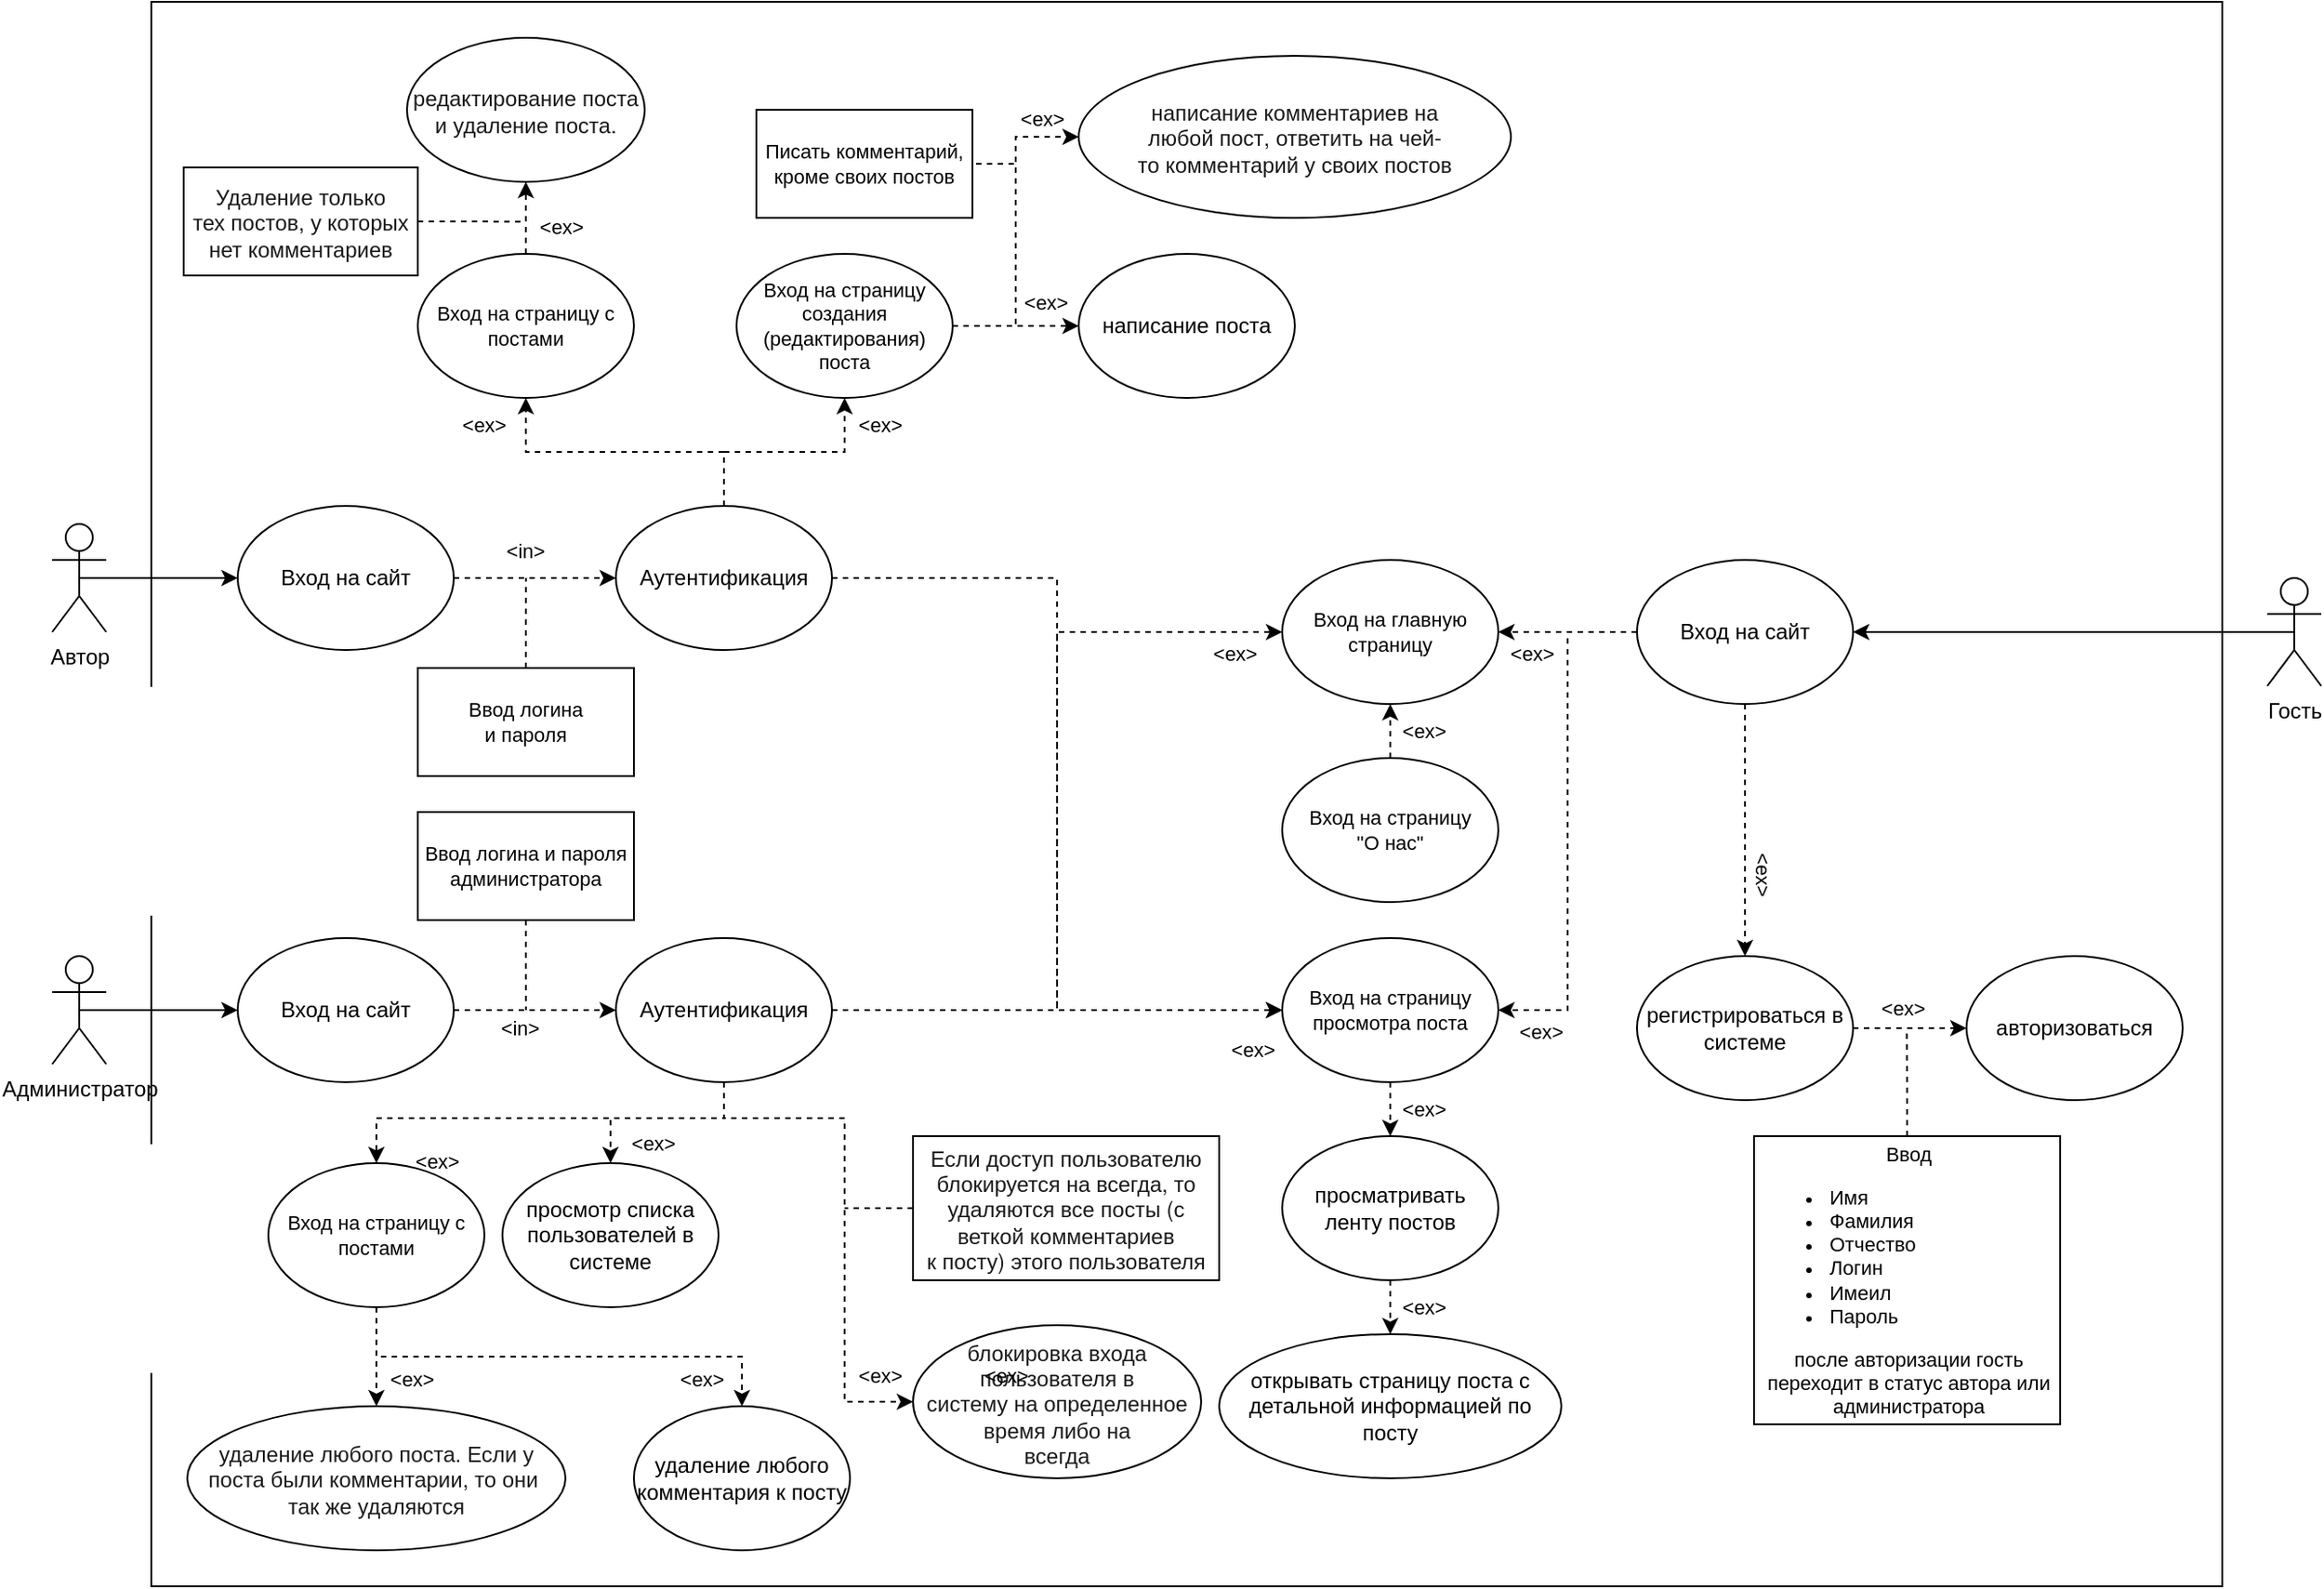 <mxfile version="21.2.4" type="github">
  <diagram name="Страница 1" id="QsfnnbbEi18aQVXhpXs9">
    <mxGraphModel dx="306" dy="159" grid="1" gridSize="10" guides="1" tooltips="1" connect="1" arrows="1" fold="1" page="1" pageScale="1" pageWidth="1600" pageHeight="900" math="0" shadow="0">
      <root>
        <mxCell id="0" />
        <mxCell id="1" parent="0" />
        <mxCell id="9knSuTqsfpqkdG8Z8UKq-2" value="" style="rounded=0;whiteSpace=wrap;html=1;movable=0;resizable=0;rotatable=0;deletable=0;editable=0;locked=1;connectable=0;" parent="1" vertex="1">
          <mxGeometry x="225" y="10" width="1150" height="880" as="geometry" />
        </mxCell>
        <mxCell id="FUXBEu7J9I23XqZanYg2-91" value="&amp;lt;ex&amp;gt;" style="text;html=1;strokeColor=none;fillColor=none;align=center;verticalAlign=middle;whiteSpace=wrap;rounded=0;fontSize=11;fontFamily=Helvetica;fontColor=default;" vertex="1" parent="1">
          <mxGeometry x="902" y="400" width="60" height="30" as="geometry" />
        </mxCell>
        <mxCell id="FUXBEu7J9I23XqZanYg2-21" style="edgeStyle=orthogonalEdgeStyle;shape=connector;rounded=0;orthogonalLoop=1;jettySize=auto;html=1;exitX=0.5;exitY=0.5;exitDx=0;exitDy=0;exitPerimeter=0;entryX=0;entryY=0.5;entryDx=0;entryDy=0;labelBackgroundColor=default;strokeColor=default;fontFamily=Helvetica;fontSize=11;fontColor=default;endArrow=classic;fillColor=none;" edge="1" parent="1" source="9knSuTqsfpqkdG8Z8UKq-14" target="FUXBEu7J9I23XqZanYg2-8">
          <mxGeometry relative="1" as="geometry" />
        </mxCell>
        <mxCell id="9knSuTqsfpqkdG8Z8UKq-14" value="Автор" style="shape=umlActor;verticalLabelPosition=bottom;verticalAlign=top;html=1;outlineConnect=0;fillColor=none;" parent="1" vertex="1">
          <mxGeometry x="170" y="300" width="30" height="60" as="geometry" />
        </mxCell>
        <mxCell id="FUXBEu7J9I23XqZanYg2-30" style="edgeStyle=orthogonalEdgeStyle;shape=connector;rounded=0;orthogonalLoop=1;jettySize=auto;html=1;exitX=0.5;exitY=0.5;exitDx=0;exitDy=0;exitPerimeter=0;entryX=0;entryY=0.5;entryDx=0;entryDy=0;labelBackgroundColor=default;strokeColor=default;fontFamily=Helvetica;fontSize=11;fontColor=default;endArrow=classic;fillColor=none;" edge="1" parent="1" source="9knSuTqsfpqkdG8Z8UKq-32" target="9knSuTqsfpqkdG8Z8UKq-86">
          <mxGeometry relative="1" as="geometry" />
        </mxCell>
        <mxCell id="9knSuTqsfpqkdG8Z8UKq-32" value="Администратор" style="shape=umlActor;verticalLabelPosition=bottom;verticalAlign=top;html=1;outlineConnect=0;fillColor=none;" parent="1" vertex="1">
          <mxGeometry x="170" y="540" width="30" height="60" as="geometry" />
        </mxCell>
        <mxCell id="FUXBEu7J9I23XqZanYg2-80" style="edgeStyle=orthogonalEdgeStyle;shape=connector;rounded=0;orthogonalLoop=1;jettySize=auto;html=1;exitX=0.5;exitY=1;exitDx=0;exitDy=0;entryX=0.5;entryY=0;entryDx=0;entryDy=0;dashed=1;labelBackgroundColor=default;strokeColor=default;fontFamily=Helvetica;fontSize=11;fontColor=default;endArrow=classic;fillColor=none;" edge="1" parent="1" source="9knSuTqsfpqkdG8Z8UKq-17" target="9knSuTqsfpqkdG8Z8UKq-19">
          <mxGeometry relative="1" as="geometry" />
        </mxCell>
        <mxCell id="9knSuTqsfpqkdG8Z8UKq-17" value="просматривать ленту постов" style="ellipse;whiteSpace=wrap;html=1;fillColor=none;" parent="1" vertex="1">
          <mxGeometry x="853" y="640" width="120" height="80" as="geometry" />
        </mxCell>
        <mxCell id="9knSuTqsfpqkdG8Z8UKq-19" value="открывать страницу поста с детальной информацией по посту" style="ellipse;whiteSpace=wrap;html=1;fillColor=none;" parent="1" vertex="1">
          <mxGeometry x="818" y="750" width="190" height="80" as="geometry" />
        </mxCell>
        <mxCell id="9knSuTqsfpqkdG8Z8UKq-20" value="написание поста" style="ellipse;whiteSpace=wrap;html=1;fillColor=none;" parent="1" vertex="1">
          <mxGeometry x="740" y="150" width="120" height="80" as="geometry" />
        </mxCell>
        <mxCell id="9knSuTqsfpqkdG8Z8UKq-21" value="&lt;div style=&quot;color: rgb(26, 26, 26); font-family: &amp;quot;YS Text&amp;quot;, &amp;quot;Helvetica Neue&amp;quot;, Helvetica, Arial, sans-serif;&quot;&gt;&lt;font style=&quot;font-size: 12px;&quot;&gt;редактирование поста и удаление поста.&lt;/font&gt;&lt;/div&gt;" style="ellipse;whiteSpace=wrap;html=1;align=center;fillColor=none;" parent="1" vertex="1">
          <mxGeometry x="367" y="30" width="132" height="80" as="geometry" />
        </mxCell>
        <mxCell id="9knSuTqsfpqkdG8Z8UKq-23" value="&lt;div style=&quot;color: rgb(26, 26, 26); font-family: &amp;quot;YS Text&amp;quot;, &amp;quot;Helvetica Neue&amp;quot;, Helvetica, Arial, sans-serif;&quot;&gt;&lt;font style=&quot;font-size: 12px;&quot;&gt;написание комментариев на&lt;/font&gt;&lt;/div&gt;&lt;div style=&quot;color: rgb(26, 26, 26); font-family: &amp;quot;YS Text&amp;quot;, &amp;quot;Helvetica Neue&amp;quot;, Helvetica, Arial, sans-serif;&quot;&gt;&lt;font style=&quot;font-size: 12px;&quot;&gt;любой пост, ответить на чей-то&amp;nbsp;&lt;/font&gt;&lt;span style=&quot;background-color: initial;&quot;&gt;комментарий у своих постов&lt;/span&gt;&lt;/div&gt;" style="ellipse;whiteSpace=wrap;html=1;align=center;fillColor=none;" parent="1" vertex="1">
          <mxGeometry x="740" y="40" width="240" height="90" as="geometry" />
        </mxCell>
        <mxCell id="9knSuTqsfpqkdG8Z8UKq-40" value="удаление любого комментария к посту" style="ellipse;whiteSpace=wrap;html=1;fillColor=none;" parent="1" vertex="1">
          <mxGeometry x="493" y="790" width="120" height="80" as="geometry" />
        </mxCell>
        <mxCell id="9knSuTqsfpqkdG8Z8UKq-42" value="&lt;div style=&quot;color: rgb(26, 26, 26); font-family: &amp;quot;YS Text&amp;quot;, &amp;quot;Helvetica Neue&amp;quot;, Helvetica, Arial, sans-serif;&quot;&gt;&lt;font style=&quot;font-size: 12px;&quot;&gt;блокировка входа пользователя в&lt;/font&gt;&lt;/div&gt;&lt;div style=&quot;color: rgb(26, 26, 26); font-family: &amp;quot;YS Text&amp;quot;, &amp;quot;Helvetica Neue&amp;quot;, Helvetica, Arial, sans-serif;&quot;&gt;&lt;font style=&quot;font-size: 12px;&quot;&gt;систему на определенное время либо на&lt;/font&gt;&lt;/div&gt;&lt;div style=&quot;color: rgb(26, 26, 26); font-family: &amp;quot;YS Text&amp;quot;, &amp;quot;Helvetica Neue&amp;quot;, Helvetica, Arial, sans-serif;&quot;&gt;&lt;font style=&quot;font-size: 12px;&quot;&gt;всегда&lt;/font&gt;&lt;/div&gt;" style="ellipse;whiteSpace=wrap;html=1;align=center;fillColor=none;" parent="1" vertex="1">
          <mxGeometry x="648" y="745" width="160" height="85" as="geometry" />
        </mxCell>
        <mxCell id="9knSuTqsfpqkdG8Z8UKq-52" value="&lt;div style=&quot;color: rgb(26, 26, 26); font-family: &amp;quot;YS Text&amp;quot;, &amp;quot;Helvetica Neue&amp;quot;, Helvetica, Arial, sans-serif;&quot;&gt;&lt;font style=&quot;font-size: 12px;&quot;&gt;удаление любого поста. Если у поста были комментарии, то они&amp;nbsp;&lt;/font&gt;&lt;/div&gt;&lt;div style=&quot;color: rgb(26, 26, 26); font-family: &amp;quot;YS Text&amp;quot;, &amp;quot;Helvetica Neue&amp;quot;, Helvetica, Arial, sans-serif;&quot;&gt;&lt;font style=&quot;font-size: 12px;&quot;&gt;так&amp;nbsp;&lt;/font&gt;&lt;span style=&quot;background-color: initial;&quot;&gt;же&amp;nbsp;&lt;/span&gt;&lt;span style=&quot;background-color: initial;&quot;&gt;удаляются&lt;/span&gt;&lt;/div&gt;" style="ellipse;whiteSpace=wrap;html=1;align=center;fillColor=none;" parent="1" vertex="1">
          <mxGeometry x="245" y="790" width="210" height="80" as="geometry" />
        </mxCell>
        <mxCell id="9knSuTqsfpqkdG8Z8UKq-65" value="просмотр списка пользователей в системе" style="ellipse;whiteSpace=wrap;html=1;fillColor=none;" parent="1" vertex="1">
          <mxGeometry x="420" y="655" width="120" height="80" as="geometry" />
        </mxCell>
        <mxCell id="FUXBEu7J9I23XqZanYg2-37" style="edgeStyle=orthogonalEdgeStyle;shape=connector;rounded=0;orthogonalLoop=1;jettySize=auto;html=1;exitX=1;exitY=0.5;exitDx=0;exitDy=0;entryX=0;entryY=0.5;entryDx=0;entryDy=0;dashed=1;labelBackgroundColor=default;strokeColor=default;fontFamily=Helvetica;fontSize=11;fontColor=default;endArrow=classic;fillColor=none;" edge="1" parent="1" source="9knSuTqsfpqkdG8Z8UKq-86" target="FUXBEu7J9I23XqZanYg2-36">
          <mxGeometry relative="1" as="geometry" />
        </mxCell>
        <mxCell id="9knSuTqsfpqkdG8Z8UKq-86" value="Вход на сайт" style="ellipse;whiteSpace=wrap;html=1;fillColor=none;" parent="1" vertex="1">
          <mxGeometry x="273" y="530" width="120" height="80" as="geometry" />
        </mxCell>
        <mxCell id="FUXBEu7J9I23XqZanYg2-33" style="edgeStyle=orthogonalEdgeStyle;shape=connector;rounded=0;orthogonalLoop=1;jettySize=auto;html=1;exitX=1;exitY=0.5;exitDx=0;exitDy=0;entryX=0;entryY=0.5;entryDx=0;entryDy=0;dashed=1;labelBackgroundColor=default;strokeColor=default;fontFamily=Helvetica;fontSize=11;fontColor=default;endArrow=classic;fillColor=none;" edge="1" parent="1" source="FUXBEu7J9I23XqZanYg2-8" target="FUXBEu7J9I23XqZanYg2-13">
          <mxGeometry relative="1" as="geometry" />
        </mxCell>
        <mxCell id="FUXBEu7J9I23XqZanYg2-8" value="Вход на сайт" style="ellipse;whiteSpace=wrap;html=1;fillColor=none;" vertex="1" parent="1">
          <mxGeometry x="273" y="290" width="120" height="80" as="geometry" />
        </mxCell>
        <mxCell id="FUXBEu7J9I23XqZanYg2-45" style="edgeStyle=orthogonalEdgeStyle;shape=connector;rounded=0;orthogonalLoop=1;jettySize=auto;html=1;exitX=1;exitY=0.5;exitDx=0;exitDy=0;entryX=0;entryY=0.5;entryDx=0;entryDy=0;dashed=1;labelBackgroundColor=default;strokeColor=default;fontFamily=Helvetica;fontSize=11;fontColor=default;endArrow=classic;fillColor=none;" edge="1" parent="1" source="FUXBEu7J9I23XqZanYg2-13" target="FUXBEu7J9I23XqZanYg2-42">
          <mxGeometry relative="1" as="geometry" />
        </mxCell>
        <mxCell id="FUXBEu7J9I23XqZanYg2-66" style="edgeStyle=orthogonalEdgeStyle;shape=connector;rounded=0;orthogonalLoop=1;jettySize=auto;html=1;exitX=0.5;exitY=0;exitDx=0;exitDy=0;entryX=0.5;entryY=1;entryDx=0;entryDy=0;dashed=1;labelBackgroundColor=default;strokeColor=default;fontFamily=Helvetica;fontSize=11;fontColor=default;endArrow=classic;fillColor=none;" edge="1" parent="1" source="FUXBEu7J9I23XqZanYg2-13" target="FUXBEu7J9I23XqZanYg2-63">
          <mxGeometry relative="1" as="geometry" />
        </mxCell>
        <mxCell id="FUXBEu7J9I23XqZanYg2-83" style="edgeStyle=orthogonalEdgeStyle;shape=connector;rounded=0;orthogonalLoop=1;jettySize=auto;html=1;exitX=0.5;exitY=0;exitDx=0;exitDy=0;entryX=0.5;entryY=1;entryDx=0;entryDy=0;dashed=1;labelBackgroundColor=default;strokeColor=default;fontFamily=Helvetica;fontSize=11;fontColor=default;endArrow=classic;fillColor=none;" edge="1" parent="1" source="FUXBEu7J9I23XqZanYg2-13" target="FUXBEu7J9I23XqZanYg2-81">
          <mxGeometry relative="1" as="geometry" />
        </mxCell>
        <mxCell id="FUXBEu7J9I23XqZanYg2-13" value="&lt;font style=&quot;font-size: 12px;&quot;&gt;Аутентификация&lt;/font&gt;" style="ellipse;whiteSpace=wrap;html=1;fontFamily=Helvetica;fontSize=11;fontColor=default;fillColor=none;" vertex="1" parent="1">
          <mxGeometry x="483" y="290" width="120" height="80" as="geometry" />
        </mxCell>
        <mxCell id="FUXBEu7J9I23XqZanYg2-103" style="edgeStyle=orthogonalEdgeStyle;shape=connector;rounded=0;orthogonalLoop=1;jettySize=auto;html=1;exitX=0.5;exitY=0;exitDx=0;exitDy=0;dashed=1;labelBackgroundColor=default;strokeColor=default;fontFamily=Helvetica;fontSize=11;fontColor=default;endArrow=none;endFill=0;fillColor=none;" edge="1" parent="1" source="FUXBEu7J9I23XqZanYg2-16">
          <mxGeometry relative="1" as="geometry">
            <mxPoint x="433.087" y="330" as="targetPoint" />
          </mxGeometry>
        </mxCell>
        <mxCell id="FUXBEu7J9I23XqZanYg2-16" value="Ввод логина&lt;br&gt;и пароля" style="rounded=0;whiteSpace=wrap;html=1;fontFamily=Helvetica;fontSize=11;fontColor=default;fillColor=none;" vertex="1" parent="1">
          <mxGeometry x="373" y="380" width="120" height="60" as="geometry" />
        </mxCell>
        <mxCell id="FUXBEu7J9I23XqZanYg2-102" style="edgeStyle=orthogonalEdgeStyle;shape=connector;rounded=0;orthogonalLoop=1;jettySize=auto;html=1;exitX=0.5;exitY=1;exitDx=0;exitDy=0;dashed=1;labelBackgroundColor=default;strokeColor=default;fontFamily=Helvetica;fontSize=11;fontColor=default;endArrow=none;endFill=0;fillColor=none;" edge="1" parent="1" source="FUXBEu7J9I23XqZanYg2-29">
          <mxGeometry relative="1" as="geometry">
            <mxPoint x="433.087" y="570" as="targetPoint" />
          </mxGeometry>
        </mxCell>
        <mxCell id="FUXBEu7J9I23XqZanYg2-29" value="Ввод логина и пароля&lt;br&gt;администратора" style="rounded=0;whiteSpace=wrap;html=1;fontFamily=Helvetica;fontSize=11;fontColor=default;fillColor=none;" vertex="1" parent="1">
          <mxGeometry x="373" y="460" width="120" height="60" as="geometry" />
        </mxCell>
        <mxCell id="FUXBEu7J9I23XqZanYg2-46" style="edgeStyle=orthogonalEdgeStyle;shape=connector;rounded=0;orthogonalLoop=1;jettySize=auto;html=1;exitX=1;exitY=0.5;exitDx=0;exitDy=0;entryX=0;entryY=0.5;entryDx=0;entryDy=0;dashed=1;labelBackgroundColor=default;strokeColor=default;fontFamily=Helvetica;fontSize=11;fontColor=default;endArrow=classic;fillColor=none;" edge="1" parent="1" source="FUXBEu7J9I23XqZanYg2-36" target="FUXBEu7J9I23XqZanYg2-42">
          <mxGeometry relative="1" as="geometry" />
        </mxCell>
        <mxCell id="FUXBEu7J9I23XqZanYg2-53" style="edgeStyle=orthogonalEdgeStyle;shape=connector;rounded=0;orthogonalLoop=1;jettySize=auto;html=1;exitX=1;exitY=0.5;exitDx=0;exitDy=0;entryX=0;entryY=0.5;entryDx=0;entryDy=0;dashed=1;labelBackgroundColor=default;strokeColor=default;fontFamily=Helvetica;fontSize=11;fontColor=default;endArrow=classic;fillColor=none;" edge="1" parent="1" source="FUXBEu7J9I23XqZanYg2-36" target="FUXBEu7J9I23XqZanYg2-41">
          <mxGeometry relative="1" as="geometry" />
        </mxCell>
        <mxCell id="FUXBEu7J9I23XqZanYg2-69" style="edgeStyle=orthogonalEdgeStyle;shape=connector;rounded=0;orthogonalLoop=1;jettySize=auto;html=1;exitX=0.5;exitY=1;exitDx=0;exitDy=0;entryX=0.5;entryY=0;entryDx=0;entryDy=0;dashed=1;labelBackgroundColor=default;strokeColor=default;fontFamily=Helvetica;fontSize=11;fontColor=default;endArrow=classic;fillColor=none;" edge="1" parent="1" source="FUXBEu7J9I23XqZanYg2-36" target="FUXBEu7J9I23XqZanYg2-68">
          <mxGeometry relative="1" as="geometry">
            <Array as="points">
              <mxPoint x="543" y="630" />
              <mxPoint x="350" y="630" />
            </Array>
          </mxGeometry>
        </mxCell>
        <mxCell id="FUXBEu7J9I23XqZanYg2-71" style="edgeStyle=orthogonalEdgeStyle;shape=connector;rounded=0;orthogonalLoop=1;jettySize=auto;html=1;exitX=0.5;exitY=1;exitDx=0;exitDy=0;entryX=0.5;entryY=0;entryDx=0;entryDy=0;dashed=1;labelBackgroundColor=default;strokeColor=default;fontFamily=Helvetica;fontSize=11;fontColor=default;endArrow=classic;fillColor=none;" edge="1" parent="1" source="FUXBEu7J9I23XqZanYg2-36" target="9knSuTqsfpqkdG8Z8UKq-65">
          <mxGeometry relative="1" as="geometry">
            <Array as="points">
              <mxPoint x="543" y="630" />
              <mxPoint x="480" y="630" />
            </Array>
          </mxGeometry>
        </mxCell>
        <mxCell id="FUXBEu7J9I23XqZanYg2-87" style="edgeStyle=orthogonalEdgeStyle;shape=connector;rounded=0;orthogonalLoop=1;jettySize=auto;html=1;exitX=0.5;exitY=1;exitDx=0;exitDy=0;dashed=1;labelBackgroundColor=default;strokeColor=default;fontFamily=Helvetica;fontSize=11;fontColor=default;endArrow=classic;fillColor=none;entryX=0;entryY=0.5;entryDx=0;entryDy=0;" edge="1" parent="1" source="FUXBEu7J9I23XqZanYg2-36" target="9knSuTqsfpqkdG8Z8UKq-42">
          <mxGeometry relative="1" as="geometry">
            <mxPoint x="630" y="770" as="targetPoint" />
            <Array as="points">
              <mxPoint x="543" y="630" />
              <mxPoint x="610" y="630" />
              <mxPoint x="610" y="788" />
            </Array>
          </mxGeometry>
        </mxCell>
        <mxCell id="FUXBEu7J9I23XqZanYg2-36" value="&lt;font style=&quot;font-size: 12px;&quot;&gt;Аутентификация&lt;/font&gt;" style="ellipse;whiteSpace=wrap;html=1;fontFamily=Helvetica;fontSize=11;fontColor=default;fillColor=none;" vertex="1" parent="1">
          <mxGeometry x="483" y="530" width="120" height="80" as="geometry" />
        </mxCell>
        <mxCell id="FUXBEu7J9I23XqZanYg2-117" style="edgeStyle=orthogonalEdgeStyle;shape=connector;rounded=0;orthogonalLoop=1;jettySize=auto;html=1;exitX=0.5;exitY=0;exitDx=0;exitDy=0;entryX=0.5;entryY=1;entryDx=0;entryDy=0;dashed=1;labelBackgroundColor=default;strokeColor=default;fontFamily=Helvetica;fontSize=11;fontColor=default;endArrow=classic;" edge="1" parent="1" source="FUXBEu7J9I23XqZanYg2-40" target="FUXBEu7J9I23XqZanYg2-41">
          <mxGeometry relative="1" as="geometry" />
        </mxCell>
        <mxCell id="FUXBEu7J9I23XqZanYg2-40" value="Вход на страницу&lt;br&gt;&quot;О нас&quot;" style="ellipse;whiteSpace=wrap;html=1;fontFamily=Helvetica;fontSize=11;fontColor=default;fillColor=none;" vertex="1" parent="1">
          <mxGeometry x="853" y="430" width="120" height="80" as="geometry" />
        </mxCell>
        <mxCell id="FUXBEu7J9I23XqZanYg2-41" value="Вход на главную страницу" style="ellipse;whiteSpace=wrap;html=1;fontFamily=Helvetica;fontSize=11;fontColor=default;fillColor=none;" vertex="1" parent="1">
          <mxGeometry x="853" y="320" width="120" height="80" as="geometry" />
        </mxCell>
        <mxCell id="FUXBEu7J9I23XqZanYg2-64" style="edgeStyle=orthogonalEdgeStyle;shape=connector;rounded=0;orthogonalLoop=1;jettySize=auto;html=1;exitX=0.5;exitY=1;exitDx=0;exitDy=0;entryX=0.5;entryY=0;entryDx=0;entryDy=0;dashed=1;labelBackgroundColor=default;strokeColor=default;fontFamily=Helvetica;fontSize=11;fontColor=default;endArrow=classic;fillColor=none;" edge="1" parent="1" source="FUXBEu7J9I23XqZanYg2-42" target="9knSuTqsfpqkdG8Z8UKq-17">
          <mxGeometry relative="1" as="geometry" />
        </mxCell>
        <mxCell id="FUXBEu7J9I23XqZanYg2-42" value="Вход на страницу просмотра поста" style="ellipse;whiteSpace=wrap;html=1;fontFamily=Helvetica;fontSize=11;fontColor=default;fillColor=none;" vertex="1" parent="1">
          <mxGeometry x="853" y="530" width="120" height="80" as="geometry" />
        </mxCell>
        <mxCell id="FUXBEu7J9I23XqZanYg2-62" style="edgeStyle=orthogonalEdgeStyle;shape=connector;rounded=0;orthogonalLoop=1;jettySize=auto;html=1;exitX=0.5;exitY=0.5;exitDx=0;exitDy=0;exitPerimeter=0;entryX=1;entryY=0.5;entryDx=0;entryDy=0;labelBackgroundColor=default;strokeColor=default;fontFamily=Helvetica;fontSize=11;fontColor=default;endArrow=classic;endFill=1;fillColor=none;" edge="1" parent="1" source="9knSuTqsfpqkdG8Z8UKq-1" target="9knSuTqsfpqkdG8Z8UKq-85">
          <mxGeometry relative="1" as="geometry" />
        </mxCell>
        <mxCell id="9knSuTqsfpqkdG8Z8UKq-1" value="Гость" style="shape=umlActor;verticalLabelPosition=bottom;verticalAlign=top;html=1;outlineConnect=0;fillColor=none;" parent="1" vertex="1">
          <mxGeometry x="1400" y="330" width="30" height="60" as="geometry" />
        </mxCell>
        <mxCell id="FUXBEu7J9I23XqZanYg2-59" style="edgeStyle=orthogonalEdgeStyle;shape=connector;rounded=0;orthogonalLoop=1;jettySize=auto;html=1;exitX=1;exitY=0.5;exitDx=0;exitDy=0;entryX=0;entryY=0.5;entryDx=0;entryDy=0;dashed=1;labelBackgroundColor=default;strokeColor=default;fontFamily=Helvetica;fontSize=11;fontColor=default;endArrow=classic;fillColor=none;" edge="1" parent="1" source="9knSuTqsfpqkdG8Z8UKq-10" target="9knSuTqsfpqkdG8Z8UKq-11">
          <mxGeometry relative="1" as="geometry" />
        </mxCell>
        <mxCell id="9knSuTqsfpqkdG8Z8UKq-10" value="регистрироваться в системе" style="ellipse;whiteSpace=wrap;html=1;fillColor=none;" parent="1" vertex="1">
          <mxGeometry x="1050" y="540" width="120" height="80" as="geometry" />
        </mxCell>
        <mxCell id="9knSuTqsfpqkdG8Z8UKq-11" value="авторизоваться" style="ellipse;whiteSpace=wrap;html=1;fillColor=none;" parent="1" vertex="1">
          <mxGeometry x="1233" y="540" width="120" height="80" as="geometry" />
        </mxCell>
        <mxCell id="FUXBEu7J9I23XqZanYg2-55" style="edgeStyle=orthogonalEdgeStyle;shape=connector;rounded=0;orthogonalLoop=1;jettySize=auto;html=1;exitX=0;exitY=0.5;exitDx=0;exitDy=0;entryX=1;entryY=0.5;entryDx=0;entryDy=0;dashed=1;labelBackgroundColor=default;strokeColor=default;fontFamily=Helvetica;fontSize=11;fontColor=default;endArrow=classic;fillColor=none;" edge="1" parent="1" source="9knSuTqsfpqkdG8Z8UKq-85" target="FUXBEu7J9I23XqZanYg2-41">
          <mxGeometry relative="1" as="geometry" />
        </mxCell>
        <mxCell id="FUXBEu7J9I23XqZanYg2-56" style="edgeStyle=orthogonalEdgeStyle;shape=connector;rounded=0;orthogonalLoop=1;jettySize=auto;html=1;exitX=0;exitY=0.5;exitDx=0;exitDy=0;entryX=1;entryY=0.5;entryDx=0;entryDy=0;dashed=1;labelBackgroundColor=default;strokeColor=default;fontFamily=Helvetica;fontSize=11;fontColor=default;endArrow=classic;fillColor=none;" edge="1" parent="1" source="9knSuTqsfpqkdG8Z8UKq-85" target="FUXBEu7J9I23XqZanYg2-42">
          <mxGeometry relative="1" as="geometry" />
        </mxCell>
        <mxCell id="FUXBEu7J9I23XqZanYg2-58" style="edgeStyle=orthogonalEdgeStyle;shape=connector;rounded=0;orthogonalLoop=1;jettySize=auto;html=1;exitX=0.5;exitY=1;exitDx=0;exitDy=0;entryX=0.5;entryY=0;entryDx=0;entryDy=0;dashed=1;labelBackgroundColor=default;strokeColor=default;fontFamily=Helvetica;fontSize=11;fontColor=default;endArrow=classic;fillColor=none;" edge="1" parent="1" source="9knSuTqsfpqkdG8Z8UKq-85" target="9knSuTqsfpqkdG8Z8UKq-10">
          <mxGeometry relative="1" as="geometry" />
        </mxCell>
        <mxCell id="9knSuTqsfpqkdG8Z8UKq-85" value="Вход на сайт" style="ellipse;whiteSpace=wrap;html=1;fillColor=none;" parent="1" vertex="1">
          <mxGeometry x="1050" y="320" width="120" height="80" as="geometry" />
        </mxCell>
        <mxCell id="FUXBEu7J9I23XqZanYg2-104" style="edgeStyle=orthogonalEdgeStyle;shape=connector;rounded=0;orthogonalLoop=1;jettySize=auto;html=1;exitX=0.5;exitY=0;exitDx=0;exitDy=0;entryX=0.53;entryY=1.16;entryDx=0;entryDy=0;entryPerimeter=0;dashed=1;labelBackgroundColor=default;strokeColor=default;fontFamily=Helvetica;fontSize=11;fontColor=default;endArrow=none;endFill=0;fillColor=none;" edge="1" parent="1" source="FUXBEu7J9I23XqZanYg2-5">
          <mxGeometry relative="1" as="geometry">
            <mxPoint x="1200" y="632" as="sourcePoint" />
            <mxPoint x="1199.8" y="580.8" as="targetPoint" />
          </mxGeometry>
        </mxCell>
        <mxCell id="FUXBEu7J9I23XqZanYg2-5" value="&lt;div style=&quot;text-align: center;&quot;&gt;&lt;span style=&quot;background-color: initial;&quot;&gt;Ввод&lt;/span&gt;&lt;/div&gt;&lt;ul&gt;&lt;li&gt;Имя&lt;/li&gt;&lt;li&gt;Фамилия&lt;/li&gt;&lt;li&gt;Отчество&lt;/li&gt;&lt;li&gt;Логин&lt;/li&gt;&lt;li&gt;Имеил&lt;/li&gt;&lt;li&gt;Пароль&lt;/li&gt;&lt;/ul&gt;&lt;div style=&quot;text-align: center;&quot;&gt;после авторизации гость переходит в статус автора или администратора&lt;br&gt;&lt;/div&gt;" style="rounded=0;whiteSpace=wrap;html=1;fontFamily=Helvetica;fontSize=11;fontColor=default;fillColor=none;align=left;" vertex="1" parent="1">
          <mxGeometry x="1115" y="640" width="170" height="160" as="geometry" />
        </mxCell>
        <mxCell id="FUXBEu7J9I23XqZanYg2-82" style="edgeStyle=orthogonalEdgeStyle;shape=connector;rounded=0;orthogonalLoop=1;jettySize=auto;html=1;exitX=0.5;exitY=0;exitDx=0;exitDy=0;entryX=0.5;entryY=1;entryDx=0;entryDy=0;dashed=1;labelBackgroundColor=default;strokeColor=default;fontFamily=Helvetica;fontSize=11;fontColor=default;endArrow=classic;fillColor=none;" edge="1" parent="1" source="FUXBEu7J9I23XqZanYg2-63" target="9knSuTqsfpqkdG8Z8UKq-21">
          <mxGeometry relative="1" as="geometry" />
        </mxCell>
        <mxCell id="FUXBEu7J9I23XqZanYg2-63" value="Вход на страницу с постами" style="ellipse;whiteSpace=wrap;html=1;fontFamily=Helvetica;fontSize=11;fontColor=default;fillColor=none;" vertex="1" parent="1">
          <mxGeometry x="373" y="150" width="120" height="80" as="geometry" />
        </mxCell>
        <mxCell id="FUXBEu7J9I23XqZanYg2-75" style="edgeStyle=orthogonalEdgeStyle;shape=connector;rounded=0;orthogonalLoop=1;jettySize=auto;html=1;exitX=0.5;exitY=1;exitDx=0;exitDy=0;entryX=0.5;entryY=0;entryDx=0;entryDy=0;dashed=1;labelBackgroundColor=default;strokeColor=default;fontFamily=Helvetica;fontSize=11;fontColor=default;endArrow=classic;fillColor=none;" edge="1" parent="1" source="FUXBEu7J9I23XqZanYg2-68" target="9knSuTqsfpqkdG8Z8UKq-52">
          <mxGeometry relative="1" as="geometry" />
        </mxCell>
        <mxCell id="FUXBEu7J9I23XqZanYg2-78" style="edgeStyle=orthogonalEdgeStyle;shape=connector;rounded=0;orthogonalLoop=1;jettySize=auto;html=1;exitX=0.5;exitY=1;exitDx=0;exitDy=0;entryX=0.5;entryY=0;entryDx=0;entryDy=0;dashed=1;labelBackgroundColor=default;strokeColor=default;fontFamily=Helvetica;fontSize=11;fontColor=default;endArrow=classic;fillColor=none;" edge="1" parent="1" source="FUXBEu7J9I23XqZanYg2-68" target="9knSuTqsfpqkdG8Z8UKq-40">
          <mxGeometry relative="1" as="geometry" />
        </mxCell>
        <mxCell id="FUXBEu7J9I23XqZanYg2-68" value="Вход на страницу с постами" style="ellipse;whiteSpace=wrap;html=1;fontFamily=Helvetica;fontSize=11;fontColor=default;fillColor=none;" vertex="1" parent="1">
          <mxGeometry x="290" y="655" width="120" height="80" as="geometry" />
        </mxCell>
        <mxCell id="FUXBEu7J9I23XqZanYg2-84" style="edgeStyle=orthogonalEdgeStyle;shape=connector;rounded=0;orthogonalLoop=1;jettySize=auto;html=1;exitX=1;exitY=0.5;exitDx=0;exitDy=0;entryX=0;entryY=0.5;entryDx=0;entryDy=0;dashed=1;labelBackgroundColor=default;strokeColor=default;fontFamily=Helvetica;fontSize=11;fontColor=default;endArrow=classic;fillColor=none;" edge="1" parent="1" source="FUXBEu7J9I23XqZanYg2-81" target="9knSuTqsfpqkdG8Z8UKq-20">
          <mxGeometry relative="1" as="geometry" />
        </mxCell>
        <mxCell id="FUXBEu7J9I23XqZanYg2-85" style="edgeStyle=orthogonalEdgeStyle;shape=connector;rounded=0;orthogonalLoop=1;jettySize=auto;html=1;exitX=1;exitY=0.5;exitDx=0;exitDy=0;entryX=0;entryY=0.5;entryDx=0;entryDy=0;dashed=1;labelBackgroundColor=default;strokeColor=default;fontFamily=Helvetica;fontSize=11;fontColor=default;endArrow=classic;fillColor=none;" edge="1" parent="1" source="FUXBEu7J9I23XqZanYg2-81" target="9knSuTqsfpqkdG8Z8UKq-23">
          <mxGeometry relative="1" as="geometry" />
        </mxCell>
        <mxCell id="FUXBEu7J9I23XqZanYg2-81" value="Вход на страницу создания (редактирования) поста" style="ellipse;whiteSpace=wrap;html=1;fontFamily=Helvetica;fontSize=11;fontColor=default;fillColor=none;" vertex="1" parent="1">
          <mxGeometry x="550" y="150" width="120" height="80" as="geometry" />
        </mxCell>
        <mxCell id="FUXBEu7J9I23XqZanYg2-90" value="&amp;lt;ex&amp;gt;" style="text;html=1;strokeColor=none;fillColor=none;align=center;verticalAlign=middle;whiteSpace=wrap;rounded=0;fontSize=11;fontFamily=Helvetica;fontColor=default;" vertex="1" parent="1">
          <mxGeometry x="962" y="357" width="60" height="30" as="geometry" />
        </mxCell>
        <mxCell id="FUXBEu7J9I23XqZanYg2-92" value="&amp;lt;ex&amp;gt;" style="text;html=1;strokeColor=none;fillColor=none;align=center;verticalAlign=middle;whiteSpace=wrap;rounded=0;fontSize=11;fontFamily=Helvetica;fontColor=default;" vertex="1" parent="1">
          <mxGeometry x="967" y="567" width="60" height="30" as="geometry" />
        </mxCell>
        <mxCell id="FUXBEu7J9I23XqZanYg2-93" value="&amp;lt;ex&amp;gt;" style="text;html=1;strokeColor=none;fillColor=none;align=center;verticalAlign=middle;whiteSpace=wrap;rounded=0;fontSize=11;fontFamily=Helvetica;fontColor=default;" vertex="1" parent="1">
          <mxGeometry x="1168" y="554" width="60" height="30" as="geometry" />
        </mxCell>
        <mxCell id="FUXBEu7J9I23XqZanYg2-94" value="&amp;lt;ex&amp;gt;" style="text;html=1;strokeColor=none;fillColor=none;align=center;verticalAlign=middle;whiteSpace=wrap;rounded=0;fontSize=11;fontFamily=Helvetica;fontColor=default;" vertex="1" parent="1">
          <mxGeometry x="902" y="610" width="60" height="30" as="geometry" />
        </mxCell>
        <mxCell id="FUXBEu7J9I23XqZanYg2-95" value="&amp;lt;ex&amp;gt;" style="text;html=1;strokeColor=none;fillColor=none;align=center;verticalAlign=middle;whiteSpace=wrap;rounded=0;fontSize=11;fontFamily=Helvetica;fontColor=default;" vertex="1" parent="1">
          <mxGeometry x="902" y="720" width="60" height="30" as="geometry" />
        </mxCell>
        <mxCell id="FUXBEu7J9I23XqZanYg2-96" value="&amp;lt;ex&amp;gt;" style="text;html=1;strokeColor=none;fillColor=none;align=center;verticalAlign=middle;whiteSpace=wrap;rounded=0;fontSize=11;fontFamily=Helvetica;fontColor=default;" vertex="1" parent="1">
          <mxGeometry x="670" y="757.5" width="60" height="30" as="geometry" />
        </mxCell>
        <mxCell id="FUXBEu7J9I23XqZanYg2-97" value="&amp;lt;ex&amp;gt;" style="text;html=1;strokeColor=none;fillColor=none;align=center;verticalAlign=middle;whiteSpace=wrap;rounded=0;fontSize=11;fontFamily=Helvetica;fontColor=default;" vertex="1" parent="1">
          <mxGeometry x="473.5" y="629" width="60" height="30" as="geometry" />
        </mxCell>
        <mxCell id="FUXBEu7J9I23XqZanYg2-98" value="&amp;lt;ex&amp;gt;" style="text;html=1;strokeColor=none;fillColor=none;align=center;verticalAlign=middle;whiteSpace=wrap;rounded=0;fontSize=11;fontFamily=Helvetica;fontColor=default;" vertex="1" parent="1">
          <mxGeometry x="797" y="357" width="60" height="30" as="geometry" />
        </mxCell>
        <mxCell id="FUXBEu7J9I23XqZanYg2-99" value="&amp;lt;ex&amp;gt;" style="text;html=1;strokeColor=none;fillColor=none;align=center;verticalAlign=middle;whiteSpace=wrap;rounded=0;fontSize=11;fontFamily=Helvetica;fontColor=default;" vertex="1" parent="1">
          <mxGeometry x="501" y="760" width="60" height="30" as="geometry" />
        </mxCell>
        <mxCell id="FUXBEu7J9I23XqZanYg2-100" value="&amp;lt;ex&amp;gt;" style="text;html=1;strokeColor=none;fillColor=none;align=center;verticalAlign=middle;whiteSpace=wrap;rounded=0;fontSize=11;fontFamily=Helvetica;fontColor=default;" vertex="1" parent="1">
          <mxGeometry x="340" y="760" width="60" height="30" as="geometry" />
        </mxCell>
        <mxCell id="FUXBEu7J9I23XqZanYg2-105" value="&amp;lt;in&amp;gt;" style="text;html=1;strokeColor=none;fillColor=none;align=center;verticalAlign=middle;whiteSpace=wrap;rounded=0;fontSize=11;fontFamily=Helvetica;fontColor=default;" vertex="1" parent="1">
          <mxGeometry x="400" y="565" width="60" height="30" as="geometry" />
        </mxCell>
        <mxCell id="FUXBEu7J9I23XqZanYg2-107" value="&amp;lt;ex&amp;gt;" style="text;html=1;strokeColor=none;fillColor=none;align=center;verticalAlign=middle;whiteSpace=wrap;rounded=0;fontSize=11;fontFamily=Helvetica;fontColor=default;" vertex="1" parent="1">
          <mxGeometry x="807" y="577" width="60" height="30" as="geometry" />
        </mxCell>
        <mxCell id="FUXBEu7J9I23XqZanYg2-109" value="&amp;lt;ex&amp;gt;" style="text;html=1;strokeColor=none;fillColor=none;align=center;verticalAlign=middle;whiteSpace=wrap;rounded=0;fontSize=11;fontFamily=Helvetica;fontColor=default;" vertex="1" parent="1">
          <mxGeometry x="600" y="230" width="60" height="30" as="geometry" />
        </mxCell>
        <mxCell id="FUXBEu7J9I23XqZanYg2-110" value="&amp;lt;ex&amp;gt;" style="text;html=1;strokeColor=none;fillColor=none;align=center;verticalAlign=middle;whiteSpace=wrap;rounded=0;fontSize=11;fontFamily=Helvetica;fontColor=default;" vertex="1" parent="1">
          <mxGeometry x="380" y="230" width="60" height="30" as="geometry" />
        </mxCell>
        <mxCell id="FUXBEu7J9I23XqZanYg2-111" value="&amp;lt;ex&amp;gt;" style="text;html=1;strokeColor=none;fillColor=none;align=center;verticalAlign=middle;whiteSpace=wrap;rounded=0;fontSize=11;fontFamily=Helvetica;fontColor=default;" vertex="1" parent="1">
          <mxGeometry x="423" y="120" width="60" height="30" as="geometry" />
        </mxCell>
        <mxCell id="FUXBEu7J9I23XqZanYg2-112" value="&amp;lt;ex&amp;gt;" style="text;html=1;strokeColor=none;fillColor=none;align=center;verticalAlign=middle;whiteSpace=wrap;rounded=0;fontSize=11;fontFamily=Helvetica;fontColor=default;" vertex="1" parent="1">
          <mxGeometry x="690" y="60" width="60" height="30" as="geometry" />
        </mxCell>
        <mxCell id="FUXBEu7J9I23XqZanYg2-113" value="&amp;lt;ex&amp;gt;" style="text;html=1;strokeColor=none;fillColor=none;align=center;verticalAlign=middle;whiteSpace=wrap;rounded=0;fontSize=11;fontFamily=Helvetica;fontColor=default;" vertex="1" parent="1">
          <mxGeometry x="692" y="162" width="60" height="30" as="geometry" />
        </mxCell>
        <mxCell id="FUXBEu7J9I23XqZanYg2-114" value="&amp;lt;ex&amp;gt;" style="text;html=1;strokeColor=none;fillColor=none;align=center;verticalAlign=middle;whiteSpace=wrap;rounded=0;fontSize=11;fontFamily=Helvetica;fontColor=default;" vertex="1" parent="1">
          <mxGeometry x="354" y="639" width="60" height="30" as="geometry" />
        </mxCell>
        <mxCell id="FUXBEu7J9I23XqZanYg2-116" value="&amp;lt;in&amp;gt;" style="text;html=1;strokeColor=none;fillColor=none;align=center;verticalAlign=middle;whiteSpace=wrap;rounded=0;fontSize=11;fontFamily=Helvetica;fontColor=default;" vertex="1" parent="1">
          <mxGeometry x="403" y="300" width="60" height="30" as="geometry" />
        </mxCell>
        <mxCell id="FUXBEu7J9I23XqZanYg2-120" style="edgeStyle=orthogonalEdgeStyle;shape=connector;rounded=0;orthogonalLoop=1;jettySize=auto;html=1;exitX=1;exitY=0.5;exitDx=0;exitDy=0;dashed=1;labelBackgroundColor=default;strokeColor=default;fontFamily=Helvetica;fontSize=11;fontColor=default;endArrow=none;endFill=0;" edge="1" parent="1" source="FUXBEu7J9I23XqZanYg2-119">
          <mxGeometry relative="1" as="geometry">
            <mxPoint x="433" y="132.2" as="targetPoint" />
            <mxPoint x="396" y="132" as="sourcePoint" />
          </mxGeometry>
        </mxCell>
        <mxCell id="FUXBEu7J9I23XqZanYg2-119" value="&lt;div style=&quot;border-color: var(--border-color); font-size: 12px; color: rgb(26, 26, 26); font-family: &amp;quot;YS Text&amp;quot;, &amp;quot;Helvetica Neue&amp;quot;, Helvetica, Arial, sans-serif;&quot;&gt;&lt;font style=&quot;border-color: var(--border-color);&quot;&gt;Удаление только&lt;/font&gt;&lt;/div&gt;&lt;div style=&quot;border-color: var(--border-color); font-size: 12px; color: rgb(26, 26, 26); font-family: &amp;quot;YS Text&amp;quot;, &amp;quot;Helvetica Neue&amp;quot;, Helvetica, Arial, sans-serif;&quot;&gt;&lt;font style=&quot;border-color: var(--border-color);&quot;&gt;тех постов, у которых нет комментариев&lt;/font&gt;&lt;/div&gt;" style="rounded=0;whiteSpace=wrap;html=1;fontFamily=Helvetica;fontSize=11;fontColor=default;" vertex="1" parent="1">
          <mxGeometry x="243" y="102" width="130" height="60" as="geometry" />
        </mxCell>
        <mxCell id="FUXBEu7J9I23XqZanYg2-122" style="edgeStyle=orthogonalEdgeStyle;shape=connector;rounded=0;orthogonalLoop=1;jettySize=auto;html=1;exitX=1;exitY=0.5;exitDx=0;exitDy=0;dashed=1;labelBackgroundColor=default;strokeColor=default;fontFamily=Helvetica;fontSize=11;fontColor=default;endArrow=none;endFill=0;" edge="1" parent="1">
          <mxGeometry relative="1" as="geometry">
            <mxPoint x="706" y="100.2" as="targetPoint" />
            <mxPoint x="677" y="100" as="sourcePoint" />
          </mxGeometry>
        </mxCell>
        <mxCell id="FUXBEu7J9I23XqZanYg2-121" value="Писать комментарий, кроме своих постов" style="rounded=0;whiteSpace=wrap;html=1;fontFamily=Helvetica;fontSize=11;fontColor=default;" vertex="1" parent="1">
          <mxGeometry x="561" y="70" width="120" height="60" as="geometry" />
        </mxCell>
        <mxCell id="FUXBEu7J9I23XqZanYg2-130" style="edgeStyle=orthogonalEdgeStyle;shape=connector;rounded=0;orthogonalLoop=1;jettySize=auto;html=1;exitX=0;exitY=0.5;exitDx=0;exitDy=0;dashed=1;labelBackgroundColor=default;strokeColor=default;fontFamily=Helvetica;fontSize=11;fontColor=default;endArrow=none;endFill=0;" edge="1" parent="1" source="FUXBEu7J9I23XqZanYg2-125">
          <mxGeometry relative="1" as="geometry">
            <mxPoint x="610" y="680.2" as="targetPoint" />
          </mxGeometry>
        </mxCell>
        <mxCell id="FUXBEu7J9I23XqZanYg2-125" value="&lt;div style=&quot;border-color: var(--border-color); font-size: 12px; color: rgb(26, 26, 26); font-family: &amp;quot;YS Text&amp;quot;, &amp;quot;Helvetica Neue&amp;quot;, Helvetica, Arial, sans-serif;&quot;&gt;&lt;font style=&quot;border-color: var(--border-color);&quot;&gt;Если доступ пользователю блокируется на всегда, то удаляются все посты&amp;nbsp;&lt;/font&gt;(с веткой комментариев&lt;/div&gt;&lt;div style=&quot;border-color: var(--border-color); font-size: 12px; color: rgb(26, 26, 26); font-family: &amp;quot;YS Text&amp;quot;, &amp;quot;Helvetica Neue&amp;quot;, Helvetica, Arial, sans-serif;&quot;&gt;&lt;span style=&quot;border-color: var(--border-color); background-color: initial;&quot;&gt;к посту) этого пользователя&lt;/span&gt;&lt;/div&gt;" style="rounded=0;whiteSpace=wrap;html=1;fontFamily=Helvetica;fontSize=11;fontColor=default;" vertex="1" parent="1">
          <mxGeometry x="648" y="640" width="170" height="80" as="geometry" />
        </mxCell>
        <mxCell id="FUXBEu7J9I23XqZanYg2-131" value="&amp;lt;ex&amp;gt;" style="text;html=1;strokeColor=none;fillColor=none;align=center;verticalAlign=middle;whiteSpace=wrap;rounded=0;fontSize=11;fontFamily=Helvetica;fontColor=default;rotation=90;" vertex="1" parent="1">
          <mxGeometry x="1090" y="480" width="60" height="30" as="geometry" />
        </mxCell>
        <mxCell id="FUXBEu7J9I23XqZanYg2-132" value="&amp;lt;ex&amp;gt;" style="text;html=1;strokeColor=none;fillColor=none;align=center;verticalAlign=middle;whiteSpace=wrap;rounded=0;fontSize=11;fontFamily=Helvetica;fontColor=default;" vertex="1" parent="1">
          <mxGeometry x="600" y="757.5" width="60" height="30" as="geometry" />
        </mxCell>
      </root>
    </mxGraphModel>
  </diagram>
</mxfile>
